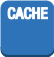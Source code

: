 <?xml version="1.0" encoding="UTF-8"?>
<dia:diagram xmlns:dia="http://www.lysator.liu.se/~alla/dia/">
  <dia:layer name="Fondo" visible="true" active="true">
    <dia:group>
      <dia:group>
        <dia:group>
          <dia:group>
            <dia:group>
              <dia:object type="Standard - BezierLine" version="0" id="O0">
                <dia:attribute name="obj_pos">
                  <dia:point val="3.818,3.394"/>
                </dia:attribute>
                <dia:attribute name="obj_bb">
                  <dia:rectangle val="2.814,3.394;4.814,3.717"/>
                </dia:attribute>
                <dia:attribute name="bez_points">
                  <dia:point val="3.818,3.394"/>
                  <dia:point val="3.818,3.525"/>
                  <dia:point val="3.818,3.394"/>
                  <dia:point val="3.818,3.525"/>
                  <dia:point val="3.818,3.543"/>
                  <dia:point val="3.816,3.561"/>
                  <dia:point val="3.814,3.578"/>
                  <dia:point val="3.814,3.448"/>
                  <dia:point val="3.814,3.578"/>
                  <dia:point val="3.814,3.448"/>
                  <dia:point val="3.816,3.43"/>
                  <dia:point val="3.818,3.412"/>
                  <dia:point val="3.818,3.394"/>
                </dia:attribute>
                <dia:attribute name="corner_types">
                  <dia:enum val="0"/>
                  <dia:enum val="0"/>
                  <dia:enum val="0"/>
                  <dia:enum val="0"/>
                  <dia:enum val="0"/>
                </dia:attribute>
                <dia:attribute name="line_color">
                  <dia:color val="#19486f"/>
                </dia:attribute>
                <dia:attribute name="line_width">
                  <dia:real val="0"/>
                </dia:attribute>
              </dia:object>
              <dia:object type="Standard - BezierLine" version="0" id="O1">
                <dia:attribute name="obj_pos">
                  <dia:point val="3.814,3.448"/>
                </dia:attribute>
                <dia:attribute name="obj_bb">
                  <dia:rectangle val="3.8,3.448;3.814,3.639"/>
                </dia:attribute>
                <dia:attribute name="bez_points">
                  <dia:point val="3.814,3.448"/>
                  <dia:point val="3.814,3.578"/>
                  <dia:point val="3.814,3.448"/>
                  <dia:point val="3.814,3.578"/>
                  <dia:point val="3.811,3.599"/>
                  <dia:point val="3.806,3.619"/>
                  <dia:point val="3.8,3.639"/>
                  <dia:point val="3.8,3.508"/>
                  <dia:point val="3.8,3.639"/>
                  <dia:point val="3.8,3.508"/>
                  <dia:point val="3.806,3.489"/>
                  <dia:point val="3.811,3.468"/>
                  <dia:point val="3.814,3.448"/>
                </dia:attribute>
                <dia:attribute name="corner_types">
                  <dia:enum val="0"/>
                  <dia:enum val="0"/>
                  <dia:enum val="0"/>
                  <dia:enum val="0"/>
                  <dia:enum val="0"/>
                </dia:attribute>
                <dia:attribute name="line_color">
                  <dia:color val="#19486f"/>
                </dia:attribute>
                <dia:attribute name="line_width">
                  <dia:real val="0"/>
                </dia:attribute>
              </dia:object>
              <dia:object type="Standard - BezierLine" version="0" id="O2">
                <dia:attribute name="obj_pos">
                  <dia:point val="3.8,3.508"/>
                </dia:attribute>
                <dia:attribute name="obj_bb">
                  <dia:rectangle val="3.772,3.508;3.8,3.705"/>
                </dia:attribute>
                <dia:attribute name="bez_points">
                  <dia:point val="3.8,3.508"/>
                  <dia:point val="3.8,3.639"/>
                  <dia:point val="3.8,3.508"/>
                  <dia:point val="3.8,3.639"/>
                  <dia:point val="3.793,3.662"/>
                  <dia:point val="3.783,3.684"/>
                  <dia:point val="3.772,3.705"/>
                  <dia:point val="3.772,3.574"/>
                  <dia:point val="3.772,3.705"/>
                  <dia:point val="3.772,3.574"/>
                  <dia:point val="3.783,3.553"/>
                  <dia:point val="3.793,3.531"/>
                  <dia:point val="3.8,3.508"/>
                </dia:attribute>
                <dia:attribute name="corner_types">
                  <dia:enum val="0"/>
                  <dia:enum val="0"/>
                  <dia:enum val="0"/>
                  <dia:enum val="0"/>
                  <dia:enum val="0"/>
                </dia:attribute>
                <dia:attribute name="line_color">
                  <dia:color val="#19486f"/>
                </dia:attribute>
                <dia:attribute name="line_width">
                  <dia:real val="0"/>
                </dia:attribute>
              </dia:object>
            </dia:group>
            <dia:object type="Standard - Beziergon" version="0" id="O3">
              <dia:attribute name="obj_pos">
                <dia:point val="3.818,3.394"/>
              </dia:attribute>
              <dia:attribute name="obj_bb">
                <dia:rectangle val="2.818,3.394;4.818,3.9"/>
              </dia:attribute>
              <dia:attribute name="bez_points">
                <dia:point val="3.818,3.394"/>
                <dia:point val="3.818,3.525"/>
                <dia:point val="3.818,3.394"/>
                <dia:point val="3.818,3.525"/>
                <dia:point val="3.818,3.732"/>
                <dia:point val="3.649,3.9"/>
                <dia:point val="3.44,3.9"/>
                <dia:point val="3.44,3.769"/>
                <dia:point val="3.44,3.9"/>
                <dia:point val="3.44,3.769"/>
                <dia:point val="3.649,3.769"/>
                <dia:point val="3.818,3.601"/>
              </dia:attribute>
              <dia:attribute name="corner_types">
                <dia:enum val="-1797716344"/>
                <dia:enum val="0"/>
                <dia:enum val="0"/>
                <dia:enum val="0"/>
                <dia:enum val="0"/>
              </dia:attribute>
              <dia:attribute name="line_color">
                <dia:color val="#19486f"/>
              </dia:attribute>
              <dia:attribute name="line_width">
                <dia:real val="0"/>
              </dia:attribute>
              <dia:attribute name="inner_color">
                <dia:color val="#19486f"/>
              </dia:attribute>
              <dia:attribute name="show_background">
                <dia:boolean val="true"/>
              </dia:attribute>
            </dia:object>
            <dia:group>
              <dia:object type="Standard - Polygon" version="0" id="O4">
                <dia:attribute name="obj_pos">
                  <dia:point val="3.497,3.729"/>
                </dia:attribute>
                <dia:attribute name="obj_bb">
                  <dia:rectangle val="1.559,3.729;3.497,3.9"/>
                </dia:attribute>
                <dia:attribute name="poly_points">
                  <dia:point val="3.497,3.729"/>
                  <dia:point val="3.44,3.9"/>
                  <dia:point val="1.559,3.9"/>
                  <dia:point val="1.559,3.769"/>
                </dia:attribute>
                <dia:attribute name="line_color">
                  <dia:color val="#19486f"/>
                </dia:attribute>
                <dia:attribute name="line_width">
                  <dia:real val="0"/>
                </dia:attribute>
                <dia:attribute name="inner_color">
                  <dia:color val="#19486f"/>
                </dia:attribute>
                <dia:attribute name="show_background">
                  <dia:boolean val="true"/>
                </dia:attribute>
              </dia:object>
            </dia:group>
            <dia:object type="Standard - Beziergon" version="0" id="O5">
              <dia:attribute name="obj_pos">
                <dia:point val="1.559,3.769"/>
              </dia:attribute>
              <dia:attribute name="obj_bb">
                <dia:rectangle val="0.182,3.394;2.182,3.9"/>
              </dia:attribute>
              <dia:attribute name="bez_points">
                <dia:point val="1.559,3.769"/>
                <dia:point val="1.559,3.9"/>
                <dia:point val="1.559,3.769"/>
                <dia:point val="1.559,3.9"/>
                <dia:point val="1.351,3.9"/>
                <dia:point val="1.182,3.732"/>
                <dia:point val="1.182,3.525"/>
                <dia:point val="1.182,3.394"/>
                <dia:point val="1.182,3.525"/>
                <dia:point val="1.182,3.394"/>
                <dia:point val="1.182,3.601"/>
                <dia:point val="1.351,3.769"/>
              </dia:attribute>
              <dia:attribute name="corner_types">
                <dia:enum val="18498528"/>
                <dia:enum val="0"/>
                <dia:enum val="0"/>
                <dia:enum val="0"/>
                <dia:enum val="0"/>
              </dia:attribute>
              <dia:attribute name="line_color">
                <dia:color val="#19486f"/>
              </dia:attribute>
              <dia:attribute name="line_width">
                <dia:real val="0"/>
              </dia:attribute>
              <dia:attribute name="inner_color">
                <dia:color val="#19486f"/>
              </dia:attribute>
              <dia:attribute name="show_background">
                <dia:boolean val="true"/>
              </dia:attribute>
            </dia:object>
            <dia:group>
              <dia:object type="Standard - Beziergon" version="0" id="O6">
                <dia:attribute name="obj_pos">
                  <dia:point val="3.44,1.1"/>
                </dia:attribute>
                <dia:attribute name="obj_bb">
                  <dia:rectangle val="1.182,1.1;3.818,3.769"/>
                </dia:attribute>
                <dia:attribute name="bez_points">
                  <dia:point val="3.44,1.1"/>
                  <dia:point val="3.649,1.1"/>
                  <dia:point val="3.818,1.268"/>
                  <dia:point val="3.818,1.474"/>
                  <dia:point val="3.818,3.394"/>
                  <dia:point val="3.818,1.474"/>
                  <dia:point val="3.818,3.394"/>
                  <dia:point val="3.818,3.601"/>
                  <dia:point val="3.649,3.769"/>
                  <dia:point val="3.44,3.769"/>
                  <dia:point val="1.559,3.769"/>
                  <dia:point val="3.44,3.769"/>
                  <dia:point val="1.559,3.769"/>
                  <dia:point val="1.351,3.769"/>
                  <dia:point val="1.182,3.601"/>
                  <dia:point val="1.182,3.394"/>
                  <dia:point val="1.182,1.474"/>
                  <dia:point val="1.182,3.394"/>
                  <dia:point val="1.182,1.474"/>
                  <dia:point val="1.182,1.267"/>
                  <dia:point val="1.351,1.1"/>
                  <dia:point val="1.559,1.1"/>
                  <dia:point val="3.44,1.1"/>
                  <dia:point val="1.559,1.1"/>
                </dia:attribute>
                <dia:attribute name="corner_types">
                  <dia:enum val="-1797716312"/>
                  <dia:enum val="0"/>
                  <dia:enum val="0"/>
                  <dia:enum val="0"/>
                  <dia:enum val="0"/>
                  <dia:enum val="0"/>
                  <dia:enum val="0"/>
                  <dia:enum val="0"/>
                  <dia:enum val="0"/>
                </dia:attribute>
                <dia:attribute name="line_color">
                  <dia:color val="#2e73b7"/>
                </dia:attribute>
                <dia:attribute name="line_width">
                  <dia:real val="0"/>
                </dia:attribute>
                <dia:attribute name="inner_color">
                  <dia:color val="#2e73b7"/>
                </dia:attribute>
                <dia:attribute name="show_background">
                  <dia:boolean val="true"/>
                </dia:attribute>
              </dia:object>
            </dia:group>
          </dia:group>
        </dia:group>
        <dia:group>
          <dia:object type="Standard - Beziergon" version="0" id="O7">
            <dia:attribute name="obj_pos">
              <dia:point val="1.889,1.787"/>
            </dia:attribute>
            <dia:attribute name="obj_bb">
              <dia:rectangle val="1.533,1.421;1.889,1.997"/>
            </dia:attribute>
            <dia:attribute name="bez_points">
              <dia:point val="1.889,1.787"/>
              <dia:point val="1.889,1.799"/>
              <dia:point val="1.889,1.787"/>
              <dia:point val="1.889,1.799"/>
              <dia:point val="1.889,1.899"/>
              <dia:point val="1.849,1.997"/>
              <dia:point val="1.717,1.997"/>
              <dia:point val="1.577,1.997"/>
              <dia:point val="1.533,1.907"/>
              <dia:point val="1.533,1.709"/>
              <dia:point val="1.533,1.511"/>
              <dia:point val="1.577,1.421"/>
              <dia:point val="1.718,1.421"/>
              <dia:point val="1.877,1.421"/>
              <dia:point val="1.886,1.537"/>
              <dia:point val="1.886,1.595"/>
              <dia:point val="1.886,1.605"/>
              <dia:point val="1.886,1.595"/>
              <dia:point val="1.886,1.605"/>
              <dia:point val="1.797,1.605"/>
              <dia:point val="1.886,1.605"/>
              <dia:point val="1.797,1.605"/>
              <dia:point val="1.797,1.595"/>
              <dia:point val="1.797,1.605"/>
              <dia:point val="1.797,1.595"/>
              <dia:point val="1.797,1.544"/>
              <dia:point val="1.781,1.485"/>
              <dia:point val="1.717,1.488"/>
              <dia:point val="1.652,1.488"/>
              <dia:point val="1.622,1.528"/>
              <dia:point val="1.622,1.706"/>
              <dia:point val="1.622,1.885"/>
              <dia:point val="1.652,1.93"/>
              <dia:point val="1.717,1.93"/>
              <dia:point val="1.791,1.93"/>
              <dia:point val="1.8,1.848"/>
              <dia:point val="1.8,1.796"/>
              <dia:point val="1.8,1.787"/>
              <dia:point val="1.8,1.796"/>
              <dia:point val="1.8,1.787"/>
              <dia:point val="1.889,1.787"/>
              <dia:point val="1.8,1.787"/>
              <dia:point val="1.889,1.787"/>
              <dia:point val="1.889,1.787"/>
              <dia:point val="1.8,1.787"/>
            </dia:attribute>
            <dia:attribute name="corner_types">
              <dia:enum val="-1797716360"/>
              <dia:enum val="0"/>
              <dia:enum val="0"/>
              <dia:enum val="0"/>
              <dia:enum val="0"/>
              <dia:enum val="0"/>
              <dia:enum val="0"/>
              <dia:enum val="0"/>
              <dia:enum val="0"/>
              <dia:enum val="0"/>
              <dia:enum val="0"/>
              <dia:enum val="0"/>
              <dia:enum val="0"/>
              <dia:enum val="0"/>
              <dia:enum val="0"/>
              <dia:enum val="0"/>
            </dia:attribute>
            <dia:attribute name="line_color">
              <dia:color val="#ffffff"/>
            </dia:attribute>
            <dia:attribute name="line_width">
              <dia:real val="0"/>
            </dia:attribute>
            <dia:attribute name="show_background">
              <dia:boolean val="true"/>
            </dia:attribute>
          </dia:object>
          <dia:object type="Standard - Beziergon" version="0" id="O8">
            <dia:attribute name="obj_pos">
              <dia:point val="2.057,1.432"/>
            </dia:attribute>
            <dia:attribute name="obj_bb">
              <dia:rectangle val="1.898,1.432;2.318,1.986"/>
            </dia:attribute>
            <dia:attribute name="bez_points">
              <dia:point val="2.057,1.432"/>
              <dia:point val="2.171,1.432"/>
              <dia:point val="2.057,1.432"/>
              <dia:point val="2.171,1.432"/>
              <dia:point val="2.318,1.986"/>
              <dia:point val="2.171,1.432"/>
              <dia:point val="2.318,1.986"/>
              <dia:point val="2.225,1.986"/>
              <dia:point val="2.318,1.986"/>
              <dia:point val="2.225,1.986"/>
              <dia:point val="2.191,1.85"/>
              <dia:point val="2.225,1.986"/>
              <dia:point val="2.191,1.85"/>
              <dia:point val="2.027,1.85"/>
              <dia:point val="2.191,1.85"/>
              <dia:point val="2.027,1.85"/>
              <dia:point val="1.991,1.986"/>
              <dia:point val="2.027,1.85"/>
              <dia:point val="1.991,1.986"/>
              <dia:point val="1.898,1.986"/>
              <dia:point val="1.991,1.986"/>
              <dia:point val="1.898,1.986"/>
              <dia:point val="2.057,1.432"/>
              <dia:point val="1.898,1.986"/>
            </dia:attribute>
            <dia:attribute name="corner_types">
              <dia:enum val="-1797716360"/>
              <dia:enum val="0"/>
              <dia:enum val="0"/>
              <dia:enum val="0"/>
              <dia:enum val="0"/>
              <dia:enum val="0"/>
              <dia:enum val="0"/>
              <dia:enum val="0"/>
              <dia:enum val="0"/>
            </dia:attribute>
            <dia:attribute name="line_color">
              <dia:color val="#ffffff"/>
            </dia:attribute>
            <dia:attribute name="line_width">
              <dia:real val="0"/>
            </dia:attribute>
            <dia:attribute name="show_background">
              <dia:boolean val="true"/>
            </dia:attribute>
          </dia:object>
          <dia:object type="Standard - Beziergon" version="0" id="O9">
            <dia:attribute name="obj_pos">
              <dia:point val="2.176,1.779"/>
            </dia:attribute>
            <dia:attribute name="obj_bb">
              <dia:rectangle val="2.044,1.506;2.176,1.779"/>
            </dia:attribute>
            <dia:attribute name="bez_points">
              <dia:point val="2.176,1.779"/>
              <dia:point val="2.112,1.506"/>
              <dia:point val="2.176,1.779"/>
              <dia:point val="2.112,1.506"/>
              <dia:point val="2.11,1.506"/>
              <dia:point val="2.112,1.506"/>
              <dia:point val="2.11,1.506"/>
              <dia:point val="2.044,1.779"/>
              <dia:point val="2.11,1.506"/>
              <dia:point val="2.044,1.779"/>
              <dia:point val="2.176,1.779"/>
              <dia:point val="2.044,1.779"/>
            </dia:attribute>
            <dia:attribute name="corner_types">
              <dia:enum val="-1797716344"/>
              <dia:enum val="0"/>
              <dia:enum val="0"/>
              <dia:enum val="0"/>
              <dia:enum val="0"/>
            </dia:attribute>
            <dia:attribute name="line_color">
              <dia:color val="#ffffff"/>
            </dia:attribute>
            <dia:attribute name="line_width">
              <dia:real val="0"/>
            </dia:attribute>
            <dia:attribute name="show_background">
              <dia:boolean val="true"/>
            </dia:attribute>
          </dia:object>
          <dia:object type="Standard - Beziergon" version="0" id="O10">
            <dia:attribute name="obj_pos">
              <dia:point val="2.7,1.787"/>
            </dia:attribute>
            <dia:attribute name="obj_bb">
              <dia:rectangle val="2.344,1.421;2.7,1.997"/>
            </dia:attribute>
            <dia:attribute name="bez_points">
              <dia:point val="2.7,1.787"/>
              <dia:point val="2.7,1.799"/>
              <dia:point val="2.7,1.787"/>
              <dia:point val="2.7,1.799"/>
              <dia:point val="2.7,1.899"/>
              <dia:point val="2.659,1.997"/>
              <dia:point val="2.528,1.997"/>
              <dia:point val="2.387,1.997"/>
              <dia:point val="2.344,1.907"/>
              <dia:point val="2.344,1.709"/>
              <dia:point val="2.344,1.511"/>
              <dia:point val="2.387,1.421"/>
              <dia:point val="2.529,1.421"/>
              <dia:point val="2.687,1.421"/>
              <dia:point val="2.697,1.537"/>
              <dia:point val="2.697,1.595"/>
              <dia:point val="2.697,1.605"/>
              <dia:point val="2.697,1.595"/>
              <dia:point val="2.697,1.605"/>
              <dia:point val="2.607,1.605"/>
              <dia:point val="2.697,1.605"/>
              <dia:point val="2.607,1.605"/>
              <dia:point val="2.607,1.595"/>
              <dia:point val="2.607,1.605"/>
              <dia:point val="2.607,1.595"/>
              <dia:point val="2.607,1.544"/>
              <dia:point val="2.592,1.485"/>
              <dia:point val="2.528,1.488"/>
              <dia:point val="2.462,1.488"/>
              <dia:point val="2.433,1.528"/>
              <dia:point val="2.433,1.706"/>
              <dia:point val="2.433,1.885"/>
              <dia:point val="2.462,1.93"/>
              <dia:point val="2.528,1.93"/>
              <dia:point val="2.602,1.93"/>
              <dia:point val="2.611,1.848"/>
              <dia:point val="2.611,1.796"/>
              <dia:point val="2.611,1.787"/>
              <dia:point val="2.611,1.796"/>
              <dia:point val="2.611,1.787"/>
              <dia:point val="2.7,1.787"/>
              <dia:point val="2.611,1.787"/>
              <dia:point val="2.7,1.787"/>
              <dia:point val="2.7,1.787"/>
              <dia:point val="2.611,1.787"/>
            </dia:attribute>
            <dia:attribute name="corner_types">
              <dia:enum val="-1797716296"/>
              <dia:enum val="0"/>
              <dia:enum val="0"/>
              <dia:enum val="0"/>
              <dia:enum val="0"/>
              <dia:enum val="0"/>
              <dia:enum val="0"/>
              <dia:enum val="0"/>
              <dia:enum val="0"/>
              <dia:enum val="0"/>
              <dia:enum val="0"/>
              <dia:enum val="0"/>
              <dia:enum val="0"/>
              <dia:enum val="0"/>
              <dia:enum val="0"/>
              <dia:enum val="0"/>
            </dia:attribute>
            <dia:attribute name="line_color">
              <dia:color val="#ffffff"/>
            </dia:attribute>
            <dia:attribute name="line_width">
              <dia:real val="0"/>
            </dia:attribute>
            <dia:attribute name="show_background">
              <dia:boolean val="true"/>
            </dia:attribute>
          </dia:object>
          <dia:object type="Standard - Beziergon" version="0" id="O11">
            <dia:attribute name="obj_pos">
              <dia:point val="2.762,1.432"/>
            </dia:attribute>
            <dia:attribute name="obj_bb">
              <dia:rectangle val="2.762,1.432;3.104,1.986"/>
            </dia:attribute>
            <dia:attribute name="bez_points">
              <dia:point val="2.762,1.432"/>
              <dia:point val="2.851,1.432"/>
              <dia:point val="2.762,1.432"/>
              <dia:point val="2.851,1.432"/>
              <dia:point val="2.851,1.654"/>
              <dia:point val="2.851,1.432"/>
              <dia:point val="2.851,1.654"/>
              <dia:point val="3.015,1.654"/>
              <dia:point val="2.851,1.654"/>
              <dia:point val="3.015,1.654"/>
              <dia:point val="3.015,1.432"/>
              <dia:point val="3.015,1.654"/>
              <dia:point val="3.015,1.432"/>
              <dia:point val="3.104,1.432"/>
              <dia:point val="3.015,1.432"/>
              <dia:point val="3.104,1.432"/>
              <dia:point val="3.104,1.986"/>
              <dia:point val="3.104,1.432"/>
              <dia:point val="3.104,1.986"/>
              <dia:point val="3.015,1.986"/>
              <dia:point val="3.104,1.986"/>
              <dia:point val="3.015,1.986"/>
              <dia:point val="3.015,1.728"/>
              <dia:point val="3.015,1.986"/>
              <dia:point val="3.015,1.728"/>
              <dia:point val="2.851,1.728"/>
              <dia:point val="3.015,1.728"/>
              <dia:point val="2.851,1.728"/>
              <dia:point val="2.851,1.986"/>
              <dia:point val="2.851,1.728"/>
              <dia:point val="2.851,1.986"/>
              <dia:point val="2.762,1.986"/>
              <dia:point val="2.851,1.986"/>
              <dia:point val="2.762,1.986"/>
              <dia:point val="2.762,1.432"/>
              <dia:point val="2.762,1.986"/>
            </dia:attribute>
            <dia:attribute name="corner_types">
              <dia:enum val="-1797716360"/>
              <dia:enum val="0"/>
              <dia:enum val="0"/>
              <dia:enum val="0"/>
              <dia:enum val="0"/>
              <dia:enum val="0"/>
              <dia:enum val="0"/>
              <dia:enum val="0"/>
              <dia:enum val="0"/>
              <dia:enum val="0"/>
              <dia:enum val="0"/>
              <dia:enum val="0"/>
              <dia:enum val="0"/>
            </dia:attribute>
            <dia:attribute name="line_color">
              <dia:color val="#ffffff"/>
            </dia:attribute>
            <dia:attribute name="line_width">
              <dia:real val="0"/>
            </dia:attribute>
            <dia:attribute name="show_background">
              <dia:boolean val="true"/>
            </dia:attribute>
          </dia:object>
          <dia:object type="Standard - Beziergon" version="0" id="O12">
            <dia:attribute name="obj_pos">
              <dia:point val="3.196,1.432"/>
            </dia:attribute>
            <dia:attribute name="obj_bb">
              <dia:rectangle val="3.196,0.432;3.504,2.432"/>
            </dia:attribute>
            <dia:attribute name="bez_points">
              <dia:point val="3.196,1.432"/>
              <dia:point val="3.498,1.432"/>
              <dia:point val="3.196,1.432"/>
              <dia:point val="3.498,1.432"/>
              <dia:point val="3.498,1.506"/>
              <dia:point val="3.498,1.432"/>
              <dia:point val="3.498,1.506"/>
              <dia:point val="3.286,1.506"/>
              <dia:point val="3.498,1.506"/>
              <dia:point val="3.286,1.506"/>
              <dia:point val="3.286,1.66"/>
              <dia:point val="3.286,1.506"/>
              <dia:point val="3.286,1.66"/>
              <dia:point val="3.485,1.66"/>
              <dia:point val="3.286,1.66"/>
              <dia:point val="3.485,1.66"/>
              <dia:point val="3.485,1.734"/>
              <dia:point val="3.485,1.66"/>
              <dia:point val="3.485,1.734"/>
              <dia:point val="3.286,1.734"/>
              <dia:point val="3.485,1.734"/>
              <dia:point val="3.286,1.734"/>
              <dia:point val="3.286,1.911"/>
              <dia:point val="3.286,1.734"/>
              <dia:point val="3.286,1.911"/>
              <dia:point val="3.504,1.911"/>
              <dia:point val="3.286,1.911"/>
              <dia:point val="3.504,1.911"/>
              <dia:point val="3.504,1.986"/>
              <dia:point val="3.504,1.911"/>
              <dia:point val="3.504,1.986"/>
              <dia:point val="3.196,1.986"/>
              <dia:point val="3.504,1.986"/>
              <dia:point val="3.196,1.986"/>
              <dia:point val="3.196,1.432"/>
              <dia:point val="3.196,1.986"/>
              <dia:point val="3.196,1.432"/>
              <dia:point val="3.196,1.432"/>
              <dia:point val="3.196,1.986"/>
            </dia:attribute>
            <dia:attribute name="corner_types">
              <dia:enum val="-1797716360"/>
              <dia:enum val="0"/>
              <dia:enum val="0"/>
              <dia:enum val="0"/>
              <dia:enum val="0"/>
              <dia:enum val="0"/>
              <dia:enum val="0"/>
              <dia:enum val="0"/>
              <dia:enum val="0"/>
              <dia:enum val="0"/>
              <dia:enum val="0"/>
              <dia:enum val="0"/>
              <dia:enum val="0"/>
              <dia:enum val="0"/>
            </dia:attribute>
            <dia:attribute name="line_color">
              <dia:color val="#ffffff"/>
            </dia:attribute>
            <dia:attribute name="line_width">
              <dia:real val="0"/>
            </dia:attribute>
            <dia:attribute name="show_background">
              <dia:boolean val="true"/>
            </dia:attribute>
          </dia:object>
        </dia:group>
      </dia:group>
    </dia:group>
  </dia:layer>
</dia:diagram>
